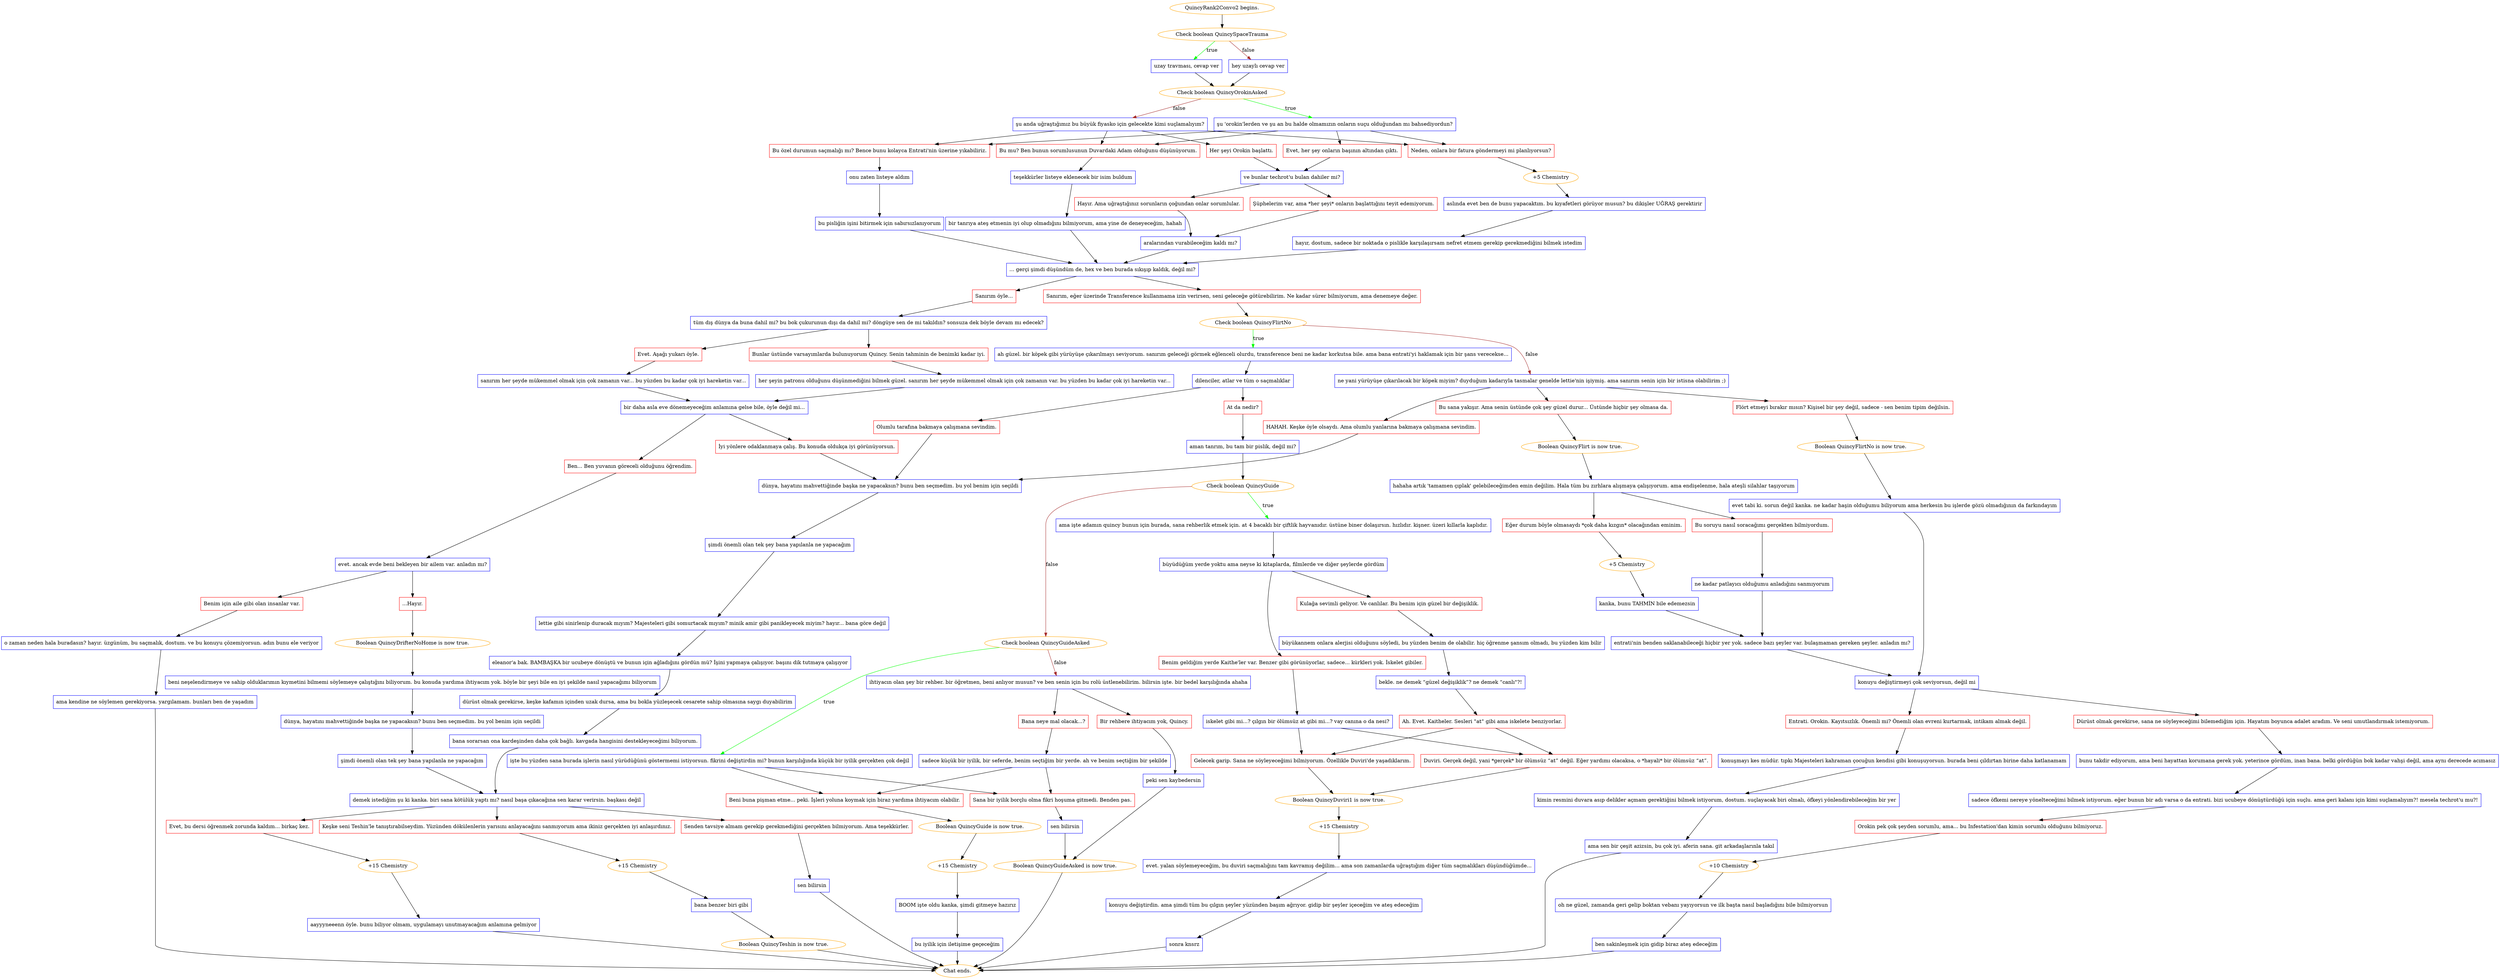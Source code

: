 digraph {
	"QuincyRank2Convo2 begins." [color=orange];
		"QuincyRank2Convo2 begins." -> j904192915;
	j904192915 [label="Check boolean QuincySpaceTrauma",color=orange];
		j904192915 -> j2446662982 [label=true,color=green];
		j904192915 -> j3611426233 [label=false,color=brown];
	j2446662982 [label="uzay travması, cevap ver",shape=box,color=blue];
		j2446662982 -> j3132852601;
	j3611426233 [label="hey uzaylı cevap ver",shape=box,color=blue];
		j3611426233 -> j3132852601;
	j3132852601 [label="Check boolean QuincyOrokinAsked",color=orange];
		j3132852601 -> j1479609105 [label=true,color=green];
		j3132852601 -> j1687666008 [label=false,color=brown];
	j1479609105 [label="şu 'orokin'lerden ve şu an bu halde olmamızın onların suçu olduğundan mı bahsediyordun?",shape=box,color=blue];
		j1479609105 -> j2923828372;
		j1479609105 -> j502597668;
		j1479609105 -> j3125111695;
		j1479609105 -> j1996877890;
	j1687666008 [label="şu anda uğraştığımız bu büyük fiyasko için gelecekte kimi suçlamalıyım?",shape=box,color=blue];
		j1687666008 -> j2923828372;
		j1687666008 -> j502597668;
		j1687666008 -> j3125111695;
		j1687666008 -> j2968522642;
	j2923828372 [label="Neden, onlara bir fatura göndermeyi mi planlıyorsun?",shape=box,color=red];
		j2923828372 -> j541678028;
	j502597668 [label="Bu özel durumun saçmalığı mı? Bence bunu kolayca Entrati'nin üzerine yıkabiliriz.",shape=box,color=red];
		j502597668 -> j1100700476;
	j3125111695 [label="Bu mu? Ben bunun sorumlusunun Duvardaki Adam olduğunu düşünüyorum.",shape=box,color=red];
		j3125111695 -> j1737233457;
	j1996877890 [label="Evet, her şey onların başının altından çıktı.",shape=box,color=red];
		j1996877890 -> j3377340913;
	j2968522642 [label="Her şeyi Orokin başlattı.",shape=box,color=red];
		j2968522642 -> j3377340913;
	j541678028 [label="+5 Chemistry",color=orange];
		j541678028 -> j177934226;
	j1100700476 [label="onu zaten listeye aldım",shape=box,color=blue];
		j1100700476 -> j3425051141;
	j1737233457 [label="teşekkürler listeye eklenecek bir isim buldum",shape=box,color=blue];
		j1737233457 -> j3980050093;
	j3377340913 [label="ve bunlar techrot'u bulan dahiler mi?",shape=box,color=blue];
		j3377340913 -> j1160835294;
		j3377340913 -> j1503621260;
	j177934226 [label="aslında evet ben de bunu yapacaktım. bu kıyafetleri görüyor musun? bu dikişler UĞRAŞ gerektirir",shape=box,color=blue];
		j177934226 -> j690852985;
	j3425051141 [label="bu pisliğin işini bitirmek için sabırsızlanıyorum",shape=box,color=blue];
		j3425051141 -> j2686902518;
	j3980050093 [label="bir tanrıya ateş etmenin iyi olup olmadığını bilmiyorum, ama yine de deneyeceğim, hahah",shape=box,color=blue];
		j3980050093 -> j2686902518;
	j1160835294 [label="Hayır. Ama uğraştığınız sorunların çoğundan onlar sorumlular.",shape=box,color=red];
		j1160835294 -> j960684455;
	j1503621260 [label="Şüphelerim var, ama *her şeyi* onların başlattığını teyit edemiyorum.",shape=box,color=red];
		j1503621260 -> j960684455;
	j690852985 [label="hayır, dostum, sadece bir noktada o pislikle karşılaşırsam nefret etmem gerekip gerekmediğini bilmek istedim",shape=box,color=blue];
		j690852985 -> j2686902518;
	j2686902518 [label="... gerçi şimdi düşündüm de, hex ve ben burada sıkışıp kaldık, değil mi?",shape=box,color=blue];
		j2686902518 -> j3514377588;
		j2686902518 -> j3383040474;
	j960684455 [label="aralarından vurabileceğim kaldı mı?",shape=box,color=blue];
		j960684455 -> j2686902518;
	j3514377588 [label="Sanırım, eğer üzerinde Transference kullanmama izin verirsen, seni geleceğe götürebilirim. Ne kadar sürer bilmiyorum, ama denemeye değer.",shape=box,color=red];
		j3514377588 -> j1101179576;
	j3383040474 [label="Sanırım öyle...",shape=box,color=red];
		j3383040474 -> j358431899;
	j1101179576 [label="Check boolean QuincyFlirtNo",color=orange];
		j1101179576 -> j2755756808 [label=true,color=green];
		j1101179576 -> j2113200912 [label=false,color=brown];
	j358431899 [label="tüm dış dünya da buna dahil mi? bu bok çukurunun dışı da dahil mi? döngüye sen de mi takıldın? sonsuza dek böyle devam mı edecek?",shape=box,color=blue];
		j358431899 -> j1573439062;
		j358431899 -> j312395382;
	j2755756808 [label="ah güzel. bir köpek gibi yürüyüşe çıkarılmayı seviyorum. sanırım geleceği görmek eğlenceli olurdu, transference beni ne kadar korkutsa bile. ama bana entrati'yi haklamak için bir şans verecekse...",shape=box,color=blue];
		j2755756808 -> j4069995237;
	j2113200912 [label="ne yani yürüyüşe çıkarılacak bir köpek miyim? duyduğum kadarıyla tasmalar genelde lettie'nin işiymiş. ama sanırım senin için bir istisna olabilirim ;)",shape=box,color=blue];
		j2113200912 -> j2642859086;
		j2113200912 -> j595059114;
		j2113200912 -> j1024782041;
	j1573439062 [label="Bunlar üstünde varsayımlarda bulunuyorum Quincy. Senin tahminin de benimki kadar iyi.",shape=box,color=red];
		j1573439062 -> j64883515;
	j312395382 [label="Evet. Aşağı yukarı öyle.",shape=box,color=red];
		j312395382 -> j3981981090;
	j4069995237 [label="dilenciler, atlar ve tüm o saçmalıklar",shape=box,color=blue];
		j4069995237 -> j3938764601;
		j4069995237 -> j2227450045;
	j2642859086 [label="Bu sana yakışır. Ama senin üstünde çok şey güzel durur... Üstünde hiçbir şey olmasa da.",shape=box,color=red];
		j2642859086 -> j3870727024;
	j595059114 [label="Flört etmeyi bırakır mısın? Kişisel bir şey değil, sadece - sen benim tipim değilsin.",shape=box,color=red];
		j595059114 -> j4032178361;
	j1024782041 [label="HAHAH. Keşke öyle olsaydı. Ama olumlu yanlarına bakmaya çalışmana sevindim.",shape=box,color=red];
		j1024782041 -> j629156374;
	j64883515 [label="her şeyin patronu olduğunu düşünmediğini bilmek güzel. sanırım her şeyde mükemmel olmak için çok zamanın var. bu yüzden bu kadar çok iyi hareketin var...",shape=box,color=blue];
		j64883515 -> j498889627;
	j3981981090 [label="sanırım her şeyde mükemmel olmak için çok zamanın var... bu yüzden bu kadar çok iyi hareketin var...",shape=box,color=blue];
		j3981981090 -> j498889627;
	j3938764601 [label="At da nedir?",shape=box,color=red];
		j3938764601 -> j2575024868;
	j2227450045 [label="Olumlu tarafına bakmaya çalışmana sevindim.",shape=box,color=red];
		j2227450045 -> j629156374;
	j3870727024 [label="Boolean QuincyFlirt is now true.",color=orange];
		j3870727024 -> j2183611098;
	j4032178361 [label="Boolean QuincyFlirtNo is now true.",color=orange];
		j4032178361 -> j1668791012;
	j629156374 [label="dünya, hayatını mahvettiğinde başka ne yapacaksın? bunu ben seçmedim. bu yol benim için seçildi",shape=box,color=blue];
		j629156374 -> j602511952;
	j498889627 [label="bir daha asla eve dönemeyeceğim anlamına gelse bile, öyle değil mi...",shape=box,color=blue];
		j498889627 -> j2948800431;
		j498889627 -> j3467875626;
	j2575024868 [label="aman tanrım, bu tam bir pislik, değil mi?",shape=box,color=blue];
		j2575024868 -> j2769252834;
	j2183611098 [label="hahaha artık 'tamamen çıplak' gelebileceğimden emin değilim. Hala tüm bu zırhlara alışmaya çalışıyorum. ama endişelenme, hala ateşli silahlar taşıyorum",shape=box,color=blue];
		j2183611098 -> j2171469706;
		j2183611098 -> j2378674523;
	j1668791012 [label="evet tabi ki. sorun değil kanka. ne kadar haşin olduğumu biliyorum ama herkesin bu işlerde gözü olmadığının da farkındayım",shape=box,color=blue];
		j1668791012 -> j740503222;
	j602511952 [label="şimdi önemli olan tek şey bana yapılanla ne yapacağım",shape=box,color=blue];
		j602511952 -> j1189006107;
	j2948800431 [label="İyi yönlere odaklanmaya çalış. Bu konuda oldukça iyi görünüyorsun.",shape=box,color=red];
		j2948800431 -> j629156374;
	j3467875626 [label="Ben... Ben yuvanın göreceli olduğunu öğrendim.",shape=box,color=red];
		j3467875626 -> j76199851;
	j2769252834 [label="Check boolean QuincyGuide",color=orange];
		j2769252834 -> j377570129 [label=true,color=green];
		j2769252834 -> j1789164529 [label=false,color=brown];
	j2171469706 [label="Bu soruyu nasıl soracağımı gerçekten bilmiyordum.",shape=box,color=red];
		j2171469706 -> j3419809489;
	j2378674523 [label="Eğer durum böyle olmasaydı *çok daha kızgın* olacağından eminim.",shape=box,color=red];
		j2378674523 -> j674741402;
	j740503222 [label="konuyu değiştirmeyi çok seviyorsun, değil mi",shape=box,color=blue];
		j740503222 -> j1862635433;
		j740503222 -> j855208727;
	j1189006107 [label="lettie gibi sinirlenip duracak mıyım? Majesteleri gibi somurtacak mıyım? minik amir gibi panikleyecek miyim? hayır... bana göre değil",shape=box,color=blue];
		j1189006107 -> j1384959563;
	j76199851 [label="evet. ancak evde beni bekleyen bir ailem var. anladın mı?",shape=box,color=blue];
		j76199851 -> j2690368187;
		j76199851 -> j1038315393;
	j377570129 [label="ama işte adamın quincy bunun için burada, sana rehberlik etmek için. at 4 bacaklı bir çiftlik hayvanıdır. üstüne biner dolaşırsın. hızlıdır. kişner. üzeri kıllarla kaplıdır.",shape=box,color=blue];
		j377570129 -> j1894986629;
	j1789164529 [label="Check boolean QuincyGuideAsked",color=orange];
		j1789164529 -> j851864091 [label=true,color=green];
		j1789164529 -> j2434326549 [label=false,color=brown];
	j3419809489 [label="ne kadar patlayıcı olduğumu anladığını sanmıyorum",shape=box,color=blue];
		j3419809489 -> j4237461075;
	j674741402 [label="+5 Chemistry",color=orange];
		j674741402 -> j2602098927;
	j1862635433 [label="Dürüst olmak gerekirse, sana ne söyleyeceğimi bilemediğim için. Hayatım boyunca adalet aradım. Ve seni umutlandırmak istemiyorum.",shape=box,color=red];
		j1862635433 -> j1025814844;
	j855208727 [label="Entrati. Orokin. Kayıtsızlık. Önemli mi? Önemli olan evreni kurtarmak, intikam almak değil.",shape=box,color=red];
		j855208727 -> j3917756207;
	j1384959563 [label="eleanor'a bak. BAMBAŞKA bir ucubeye dönüştü ve bunun için ağladığını gördün mü? İşini yapmaya çalışıyor. başını dik tutmaya çalışıyor",shape=box,color=blue];
		j1384959563 -> j807838375;
	j2690368187 [label="...Hayır.",shape=box,color=red];
		j2690368187 -> j4294824002;
	j1038315393 [label="Benim için aile gibi olan insanlar var.",shape=box,color=red];
		j1038315393 -> j4024260166;
	j1894986629 [label="büyüdüğüm yerde yoktu ama neyse ki kitaplarda, filmlerde ve diğer şeylerde gördüm",shape=box,color=blue];
		j1894986629 -> j2982664791;
		j1894986629 -> j2819961402;
	j851864091 [label="işte bu yüzden sana burada işlerin nasıl yürüdüğünü göstermemi istiyorsun. fikrini değiştirdin mi? bunun karşılığında küçük bir iyilik gerçekten çok değil",shape=box,color=blue];
		j851864091 -> j2816491448;
		j851864091 -> j3557134844;
	j2434326549 [label="ihtiyacın olan şey bir rehber. bir öğretmen, beni anlıyor musun? ve ben senin için bu rolü üstlenebilirim. bilirsin işte. bir bedel karşılığında ahaha",shape=box,color=blue];
		j2434326549 -> j3402355980;
		j2434326549 -> j1689846664;
	j4237461075 [label="entrati'nin benden saklanabileceği hiçbir yer yok. sadece bazı şeyler var. bulaşmaman gereken şeyler. anladın mı?",shape=box,color=blue];
		j4237461075 -> j740503222;
	j2602098927 [label="kanka, bunu TAHMİN bile edemezsin",shape=box,color=blue];
		j2602098927 -> j4237461075;
	j1025814844 [label="bunu takdir ediyorum, ama beni hayattan korumana gerek yok. yeterince gördüm, inan bana. belki gördüğün bok kadar vahşi değil, ama aynı derecede acımasız",shape=box,color=blue];
		j1025814844 -> j2396934010;
	j3917756207 [label="konuşmayı kes müdür. tıpkı Majesteleri kahraman çocuğun kendisi gibi konuşuyorsun. burada beni çıldırtan birine daha katlanamam",shape=box,color=blue];
		j3917756207 -> j2798915797;
	j807838375 [label="dürüst olmak gerekirse, keşke kafamın içinden uzak dursa, ama bu bokla yüzleşecek cesarete sahip olmasına saygı duyabilirim",shape=box,color=blue];
		j807838375 -> j3607923560;
	j4294824002 [label="Boolean QuincyDrifterNoHome is now true.",color=orange];
		j4294824002 -> j4271381986;
	j4024260166 [label="o zaman neden hala buradasın? hayır. üzgünüm, bu saçmalık, dostum. ve bu konuyu çözemiyorsun. adın bunu ele veriyor",shape=box,color=blue];
		j4024260166 -> j3653854180;
	j2982664791 [label="Benim geldiğim yerde Kaithe'ler var. Benzer gibi görünüyorlar, sadece... kürkleri yok. İskelet gibiler.",shape=box,color=red];
		j2982664791 -> j2793171002;
	j2819961402 [label="Kulağa sevimli geliyor. Ve canlılar. Bu benim için güzel bir değişiklik.",shape=box,color=red];
		j2819961402 -> j3115366245;
	j2816491448 [label="Beni buna pişman etme... peki. İşleri yoluna koymak için biraz yardıma ihtiyacım olabilir.",shape=box,color=red];
		j2816491448 -> j3921474955;
	j3557134844 [label="Sana bir iyilik borçlu olma fikri hoşuma gitmedi. Benden pas.",shape=box,color=red];
		j3557134844 -> j1138979425;
	j3402355980 [label="Bana neye mal olacak...?",shape=box,color=red];
		j3402355980 -> j3605146009;
	j1689846664 [label="Bir rehbere ihtiyacım yok, Quincy.",shape=box,color=red];
		j1689846664 -> j2140109326;
	j2396934010 [label="sadece öfkemi nereye yönelteceğimi bilmek istiyorum. eğer bunun bir adı varsa o da entrati. bizi ucubeye dönüştürdüğü için suçlu. ama geri kalanı için kimi suçlamalıyım?! mesela techrot'u mu?!",shape=box,color=blue];
		j2396934010 -> j2206015744;
	j2798915797 [label="kimin resmini duvara asıp delikler açmam gerektiğini bilmek istiyorum, dostum. suçlayacak biri olmalı, öfkeyi yönlendirebileceğim bir yer",shape=box,color=blue];
		j2798915797 -> j1351841051;
	j3607923560 [label="bana sorarsan ona kardeşinden daha çok bağlı. kavgada hangisini destekleyeceğimi biliyorum.",shape=box,color=blue];
		j3607923560 -> j3516817974;
	j4271381986 [label="beni neşelendirmeye ve sahip olduklarımın kıymetini bilmemi söylemeye çalıştığını biliyorum. bu konuda yardıma ihtiyacım yok. böyle bir şeyi bile en iyi şekilde nasıl yapacağımı biliyorum",shape=box,color=blue];
		j4271381986 -> j2945161633;
	j3653854180 [label="ama kendine ne söylemen gerekiyorsa. yargılamam. bunları ben de yaşadım",shape=box,color=blue];
		j3653854180 -> "Chat ends.";
	j2793171002 [label="iskelet gibi mi...? çılgın bir ölümsüz at gibi mi...? vay canına o da nesi?",shape=box,color=blue];
		j2793171002 -> j1684058160;
		j2793171002 -> j1359589167;
	j3115366245 [label="büyükannem onlara alerjisi olduğunu söyledi, bu yüzden benim de olabilir. hiç öğrenme şansım olmadı, bu yüzden kim bilir",shape=box,color=blue];
		j3115366245 -> j3387538494;
	j3921474955 [label="Boolean QuincyGuide is now true.",color=orange];
		j3921474955 -> j3560212685;
	j1138979425 [label="sen bilirsin",shape=box,color=blue];
		j1138979425 -> j4247241603;
	j3605146009 [label="sadece küçük bir iyilik, bir seferde, benim seçtiğim bir yerde. ah ve benim seçtiğim bir şekilde",shape=box,color=blue];
		j3605146009 -> j2816491448;
		j3605146009 -> j3557134844;
	j2140109326 [label="peki sen kaybedersin",shape=box,color=blue];
		j2140109326 -> j4247241603;
	j2206015744 [label="Orokin pek çok şeyden sorumlu, ama... bu Infestation'dan kimin sorumlu olduğunu bilmiyoruz.",shape=box,color=red];
		j2206015744 -> j3018920075;
	j1351841051 [label="ama sen bir çeşit azizsin, bu çok iyi. aferin sana. git arkadaşlarınla takıl",shape=box,color=blue];
		j1351841051 -> "Chat ends.";
	j3516817974 [label="demek istediğim şu ki kanka. biri sana kötülük yaptı mı? nasıl başa çıkacağına sen karar verirsin. başkası değil",shape=box,color=blue];
		j3516817974 -> j238482745;
		j3516817974 -> j2808561567;
		j3516817974 -> j189526583;
	j2945161633 [label="dünya, hayatını mahvettiğinde başka ne yapacaksın? bunu ben seçmedim. bu yol benim için seçildi",shape=box,color=blue];
		j2945161633 -> j3877441239;
	"Chat ends." [color=orange];
	j1684058160 [label="Duviri. Gerçek değil, yani *gerçek* bir ölümsüz “at” değil. Eğer yardımı olacaksa, o *hayali* bir ölümsüz “at”.",shape=box,color=red];
		j1684058160 -> j1197810872;
	j1359589167 [label="Gelecek garip. Sana ne söyleyeceğimi bilmiyorum. Özellikle Duviri'de yaşadıklarım.",shape=box,color=red];
		j1359589167 -> j1197810872;
	j3387538494 [label="bekle. ne demek “güzel değişiklik”? ne demek “canlı\"?!",shape=box,color=blue];
		j3387538494 -> j4148786601;
	j3560212685 [label="+15 Chemistry",color=orange];
		j3560212685 -> j1995454622;
	j4247241603 [label="Boolean QuincyGuideAsked is now true.",color=orange];
		j4247241603 -> "Chat ends.";
	j3018920075 [label="+10 Chemistry",color=orange];
		j3018920075 -> j1460141748;
	j238482745 [label="Keşke seni Teshin'le tanıştırabilseydim. Yüzünden dökülenlerin yarısını anlayacağını sanmıyorum ama ikiniz gerçekten iyi anlaşırdınız.",shape=box,color=red];
		j238482745 -> j777721464;
	j2808561567 [label="Evet, bu dersi öğrenmek zorunda kaldım... birkaç kez.",shape=box,color=red];
		j2808561567 -> j4030486767;
	j189526583 [label="Senden tavsiye almam gerekip gerekmediğini gerçekten bilmiyorum. Ama teşekkürler.",shape=box,color=red];
		j189526583 -> j3526577634;
	j3877441239 [label="şimdi önemli olan tek şey bana yapılanla ne yapacağım",shape=box,color=blue];
		j3877441239 -> j3516817974;
	j1197810872 [label="Boolean QuincyDuviri1 is now true.",color=orange];
		j1197810872 -> j3645163639;
	j4148786601 [label="Ah. Evet. Kaitheler. Sesleri \"at\" gibi ama iskelete benziyorlar.",shape=box,color=red];
		j4148786601 -> j1684058160;
		j4148786601 -> j1359589167;
	j1995454622 [label="BOOM işte oldu kanka, şimdi gitmeye hazırız",shape=box,color=blue];
		j1995454622 -> j140320582;
	j1460141748 [label="oh ne güzel, zamanda geri gelip boktan vebanı yayıyorsun ve ilk başta nasıl başladığını bile bilmiyorsun",shape=box,color=blue];
		j1460141748 -> j820854032;
	j777721464 [label="+15 Chemistry",color=orange];
		j777721464 -> j2980395084;
	j4030486767 [label="+15 Chemistry",color=orange];
		j4030486767 -> j966878031;
	j3526577634 [label="sen bilirsin",shape=box,color=blue];
		j3526577634 -> "Chat ends.";
	j3645163639 [label="+15 Chemistry",color=orange];
		j3645163639 -> j1441187486;
	j140320582 [label="bu iyilik için iletişime geçeceğim",shape=box,color=blue];
		j140320582 -> "Chat ends.";
	j820854032 [label="ben sakinleşmek için gidip biraz ateş edeceğim",shape=box,color=blue];
		j820854032 -> "Chat ends.";
	j2980395084 [label="bana benzer biri gibi",shape=box,color=blue];
		j2980395084 -> j2600648415;
	j966878031 [label="aayyyneeenn öyle. bunu biliyor olmam, uygulamayı unutmayacağım anlamına gelmiyor",shape=box,color=blue];
		j966878031 -> "Chat ends.";
	j1441187486 [label="evet. yalan söylemeyeceğim, bu duviri saçmalığını tam kavramış değilim... ama son zamanlarda uğraştığım diğer tüm saçmalıkları düşündüğümde...",shape=box,color=blue];
		j1441187486 -> j2029220131;
	j2600648415 [label="Boolean QuincyTeshin is now true.",color=orange];
		j2600648415 -> "Chat ends.";
	j2029220131 [label="konuyu değiştirdin. ama şimdi tüm bu çılgın şeyler yüzünden başım ağrıyor. gidip bir şeyler içeceğim ve ateş edeceğim",shape=box,color=blue];
		j2029220131 -> j775203640;
	j775203640 [label="sonra knsrz",shape=box,color=blue];
		j775203640 -> "Chat ends.";
}